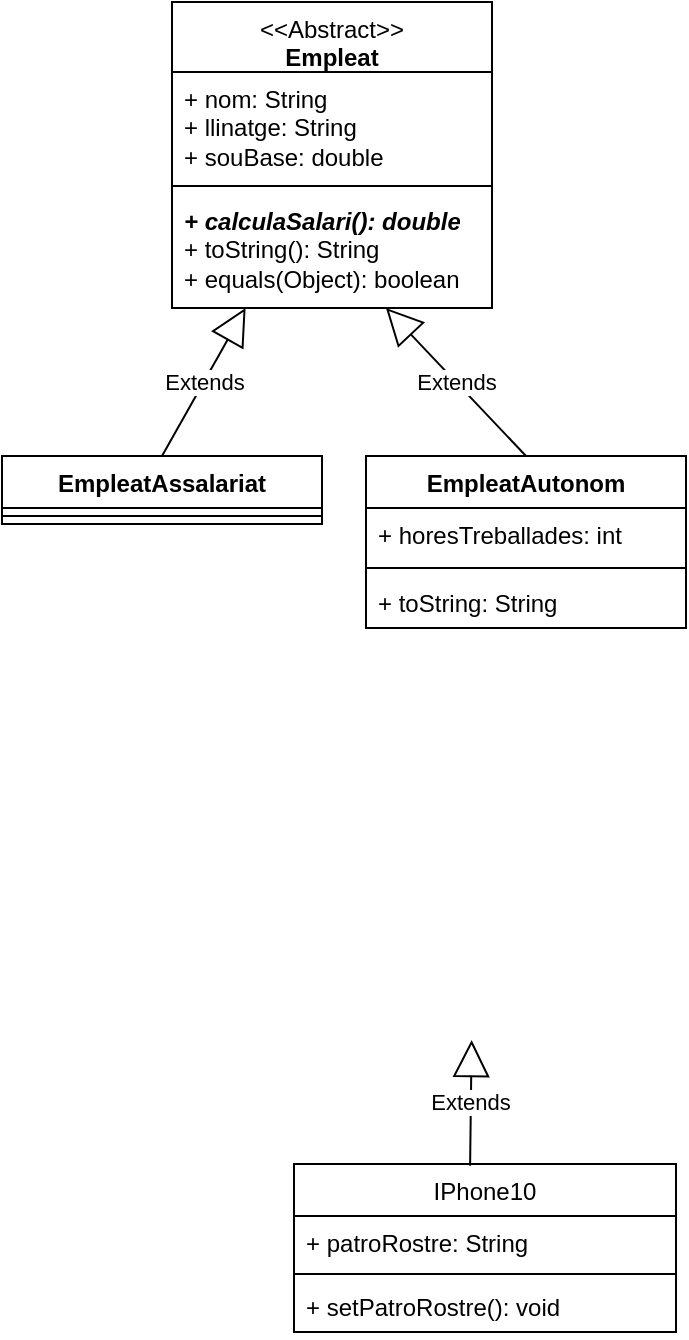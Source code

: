 <mxfile version="22.1.16" type="device">
  <diagram id="C5RBs43oDa-KdzZeNtuy" name="Page-1">
    <mxGraphModel dx="864" dy="508" grid="0" gridSize="10" guides="1" tooltips="1" connect="1" arrows="1" fold="1" page="1" pageScale="1" pageWidth="827" pageHeight="1169" math="0" shadow="0">
      <root>
        <mxCell id="WIyWlLk6GJQsqaUBKTNV-0" />
        <mxCell id="WIyWlLk6GJQsqaUBKTNV-1" parent="WIyWlLk6GJQsqaUBKTNV-0" />
        <mxCell id="86FwZAQYS3h-tKqfAoDZ-22" value="IPhone10" style="swimlane;fontStyle=0;align=center;verticalAlign=top;childLayout=stackLayout;horizontal=1;startSize=26;horizontalStack=0;resizeParent=1;resizeLast=0;collapsible=1;marginBottom=0;rounded=0;shadow=0;strokeWidth=1;" parent="WIyWlLk6GJQsqaUBKTNV-1" vertex="1">
          <mxGeometry x="311" y="715" width="191" height="84" as="geometry">
            <mxRectangle x="130" y="380" width="160" height="26" as="alternateBounds" />
          </mxGeometry>
        </mxCell>
        <mxCell id="86FwZAQYS3h-tKqfAoDZ-23" value="+ patroRostre: String" style="text;align=left;verticalAlign=top;spacingLeft=4;spacingRight=4;overflow=hidden;rotatable=0;points=[[0,0.5],[1,0.5]];portConstraint=eastwest;" parent="86FwZAQYS3h-tKqfAoDZ-22" vertex="1">
          <mxGeometry y="26" width="191" height="26" as="geometry" />
        </mxCell>
        <mxCell id="86FwZAQYS3h-tKqfAoDZ-25" value="" style="line;html=1;strokeWidth=1;align=left;verticalAlign=middle;spacingTop=-1;spacingLeft=3;spacingRight=3;rotatable=0;labelPosition=right;points=[];portConstraint=eastwest;" parent="86FwZAQYS3h-tKqfAoDZ-22" vertex="1">
          <mxGeometry y="52" width="191" height="6" as="geometry" />
        </mxCell>
        <mxCell id="86FwZAQYS3h-tKqfAoDZ-28" value="+ setPatroRostre(): void" style="text;align=left;verticalAlign=top;spacingLeft=4;spacingRight=4;overflow=hidden;rotatable=0;points=[[0,0.5],[1,0.5]];portConstraint=eastwest;fontStyle=0" parent="86FwZAQYS3h-tKqfAoDZ-22" vertex="1">
          <mxGeometry y="58" width="191" height="26" as="geometry" />
        </mxCell>
        <mxCell id="86FwZAQYS3h-tKqfAoDZ-30" value="Extends" style="endArrow=block;endSize=16;endFill=0;html=1;rounded=0;exitX=0.461;exitY=0.01;exitDx=0;exitDy=0;exitPerimeter=0;" parent="WIyWlLk6GJQsqaUBKTNV-1" source="86FwZAQYS3h-tKqfAoDZ-22" edge="1">
          <mxGeometry width="160" relative="1" as="geometry">
            <mxPoint x="152" y="626" as="sourcePoint" />
            <mxPoint x="399.82" y="653" as="targetPoint" />
          </mxGeometry>
        </mxCell>
        <mxCell id="b4w10FD1L1iH1ylHdtIp-0" value="&lt;span style=&quot;font-weight: normal;&quot;&gt;&amp;lt;&amp;lt;Abstract&amp;gt;&amp;gt;&lt;/span&gt;&lt;br&gt;Empleat" style="swimlane;fontStyle=1;align=center;verticalAlign=top;childLayout=stackLayout;horizontal=1;startSize=35;horizontalStack=0;resizeParent=1;resizeParentMax=0;resizeLast=0;collapsible=1;marginBottom=0;whiteSpace=wrap;html=1;" parent="WIyWlLk6GJQsqaUBKTNV-1" vertex="1">
          <mxGeometry x="250" y="134" width="160" height="153" as="geometry" />
        </mxCell>
        <mxCell id="b4w10FD1L1iH1ylHdtIp-1" value="+ nom: String&lt;br&gt;+ llinatge: String&lt;br&gt;+ souBase: double" style="text;strokeColor=none;fillColor=none;align=left;verticalAlign=top;spacingLeft=4;spacingRight=4;overflow=hidden;rotatable=0;points=[[0,0.5],[1,0.5]];portConstraint=eastwest;whiteSpace=wrap;html=1;" parent="b4w10FD1L1iH1ylHdtIp-0" vertex="1">
          <mxGeometry y="35" width="160" height="53" as="geometry" />
        </mxCell>
        <mxCell id="b4w10FD1L1iH1ylHdtIp-2" value="" style="line;strokeWidth=1;fillColor=none;align=left;verticalAlign=middle;spacingTop=-1;spacingLeft=3;spacingRight=3;rotatable=0;labelPosition=right;points=[];portConstraint=eastwest;strokeColor=inherit;" parent="b4w10FD1L1iH1ylHdtIp-0" vertex="1">
          <mxGeometry y="88" width="160" height="8" as="geometry" />
        </mxCell>
        <mxCell id="b4w10FD1L1iH1ylHdtIp-3" value="&lt;i&gt;&lt;b&gt;+ calculaSalari(): double&lt;br&gt;&lt;/b&gt;&lt;/i&gt;+ toString(): String&lt;br&gt;+ equals(Object): boolean" style="text;strokeColor=none;fillColor=none;align=left;verticalAlign=top;spacingLeft=4;spacingRight=4;overflow=hidden;rotatable=0;points=[[0,0.5],[1,0.5]];portConstraint=eastwest;whiteSpace=wrap;html=1;" parent="b4w10FD1L1iH1ylHdtIp-0" vertex="1">
          <mxGeometry y="96" width="160" height="57" as="geometry" />
        </mxCell>
        <mxCell id="b4w10FD1L1iH1ylHdtIp-8" value="EmpleatAssalariat" style="swimlane;fontStyle=1;align=center;verticalAlign=top;childLayout=stackLayout;horizontal=1;startSize=26;horizontalStack=0;resizeParent=1;resizeParentMax=0;resizeLast=0;collapsible=1;marginBottom=0;whiteSpace=wrap;html=1;" parent="WIyWlLk6GJQsqaUBKTNV-1" vertex="1">
          <mxGeometry x="165" y="361" width="160" height="34" as="geometry" />
        </mxCell>
        <mxCell id="b4w10FD1L1iH1ylHdtIp-10" value="" style="line;strokeWidth=1;fillColor=none;align=left;verticalAlign=middle;spacingTop=-1;spacingLeft=3;spacingRight=3;rotatable=0;labelPosition=right;points=[];portConstraint=eastwest;strokeColor=inherit;" parent="b4w10FD1L1iH1ylHdtIp-8" vertex="1">
          <mxGeometry y="26" width="160" height="8" as="geometry" />
        </mxCell>
        <mxCell id="b4w10FD1L1iH1ylHdtIp-16" value="Extends" style="endArrow=block;endSize=16;endFill=0;html=1;rounded=0;exitX=0.5;exitY=0;exitDx=0;exitDy=0;" parent="WIyWlLk6GJQsqaUBKTNV-1" source="b4w10FD1L1iH1ylHdtIp-8" target="b4w10FD1L1iH1ylHdtIp-0" edge="1">
          <mxGeometry width="160" relative="1" as="geometry">
            <mxPoint x="274" y="365" as="sourcePoint" />
            <mxPoint x="434" y="365" as="targetPoint" />
          </mxGeometry>
        </mxCell>
        <mxCell id="b4w10FD1L1iH1ylHdtIp-17" value="Extends" style="endArrow=block;endSize=16;endFill=0;html=1;rounded=0;exitX=0.5;exitY=0;exitDx=0;exitDy=0;" parent="WIyWlLk6GJQsqaUBKTNV-1" source="b4w10FD1L1iH1ylHdtIp-19" target="b4w10FD1L1iH1ylHdtIp-3" edge="1">
          <mxGeometry width="160" relative="1" as="geometry">
            <mxPoint x="274" y="365" as="sourcePoint" />
            <mxPoint x="434" y="365" as="targetPoint" />
          </mxGeometry>
        </mxCell>
        <mxCell id="b4w10FD1L1iH1ylHdtIp-19" value="EmpleatAutonom" style="swimlane;fontStyle=1;align=center;verticalAlign=top;childLayout=stackLayout;horizontal=1;startSize=26;horizontalStack=0;resizeParent=1;resizeParentMax=0;resizeLast=0;collapsible=1;marginBottom=0;whiteSpace=wrap;html=1;" parent="WIyWlLk6GJQsqaUBKTNV-1" vertex="1">
          <mxGeometry x="347" y="361" width="160" height="86" as="geometry" />
        </mxCell>
        <mxCell id="b4w10FD1L1iH1ylHdtIp-20" value="+ horesTreballades: int" style="text;strokeColor=none;fillColor=none;align=left;verticalAlign=top;spacingLeft=4;spacingRight=4;overflow=hidden;rotatable=0;points=[[0,0.5],[1,0.5]];portConstraint=eastwest;whiteSpace=wrap;html=1;" parent="b4w10FD1L1iH1ylHdtIp-19" vertex="1">
          <mxGeometry y="26" width="160" height="26" as="geometry" />
        </mxCell>
        <mxCell id="b4w10FD1L1iH1ylHdtIp-21" value="" style="line;strokeWidth=1;fillColor=none;align=left;verticalAlign=middle;spacingTop=-1;spacingLeft=3;spacingRight=3;rotatable=0;labelPosition=right;points=[];portConstraint=eastwest;strokeColor=inherit;" parent="b4w10FD1L1iH1ylHdtIp-19" vertex="1">
          <mxGeometry y="52" width="160" height="8" as="geometry" />
        </mxCell>
        <mxCell id="b4w10FD1L1iH1ylHdtIp-22" value="+ toString: String" style="text;strokeColor=none;fillColor=none;align=left;verticalAlign=top;spacingLeft=4;spacingRight=4;overflow=hidden;rotatable=0;points=[[0,0.5],[1,0.5]];portConstraint=eastwest;whiteSpace=wrap;html=1;" parent="b4w10FD1L1iH1ylHdtIp-19" vertex="1">
          <mxGeometry y="60" width="160" height="26" as="geometry" />
        </mxCell>
      </root>
    </mxGraphModel>
  </diagram>
</mxfile>
